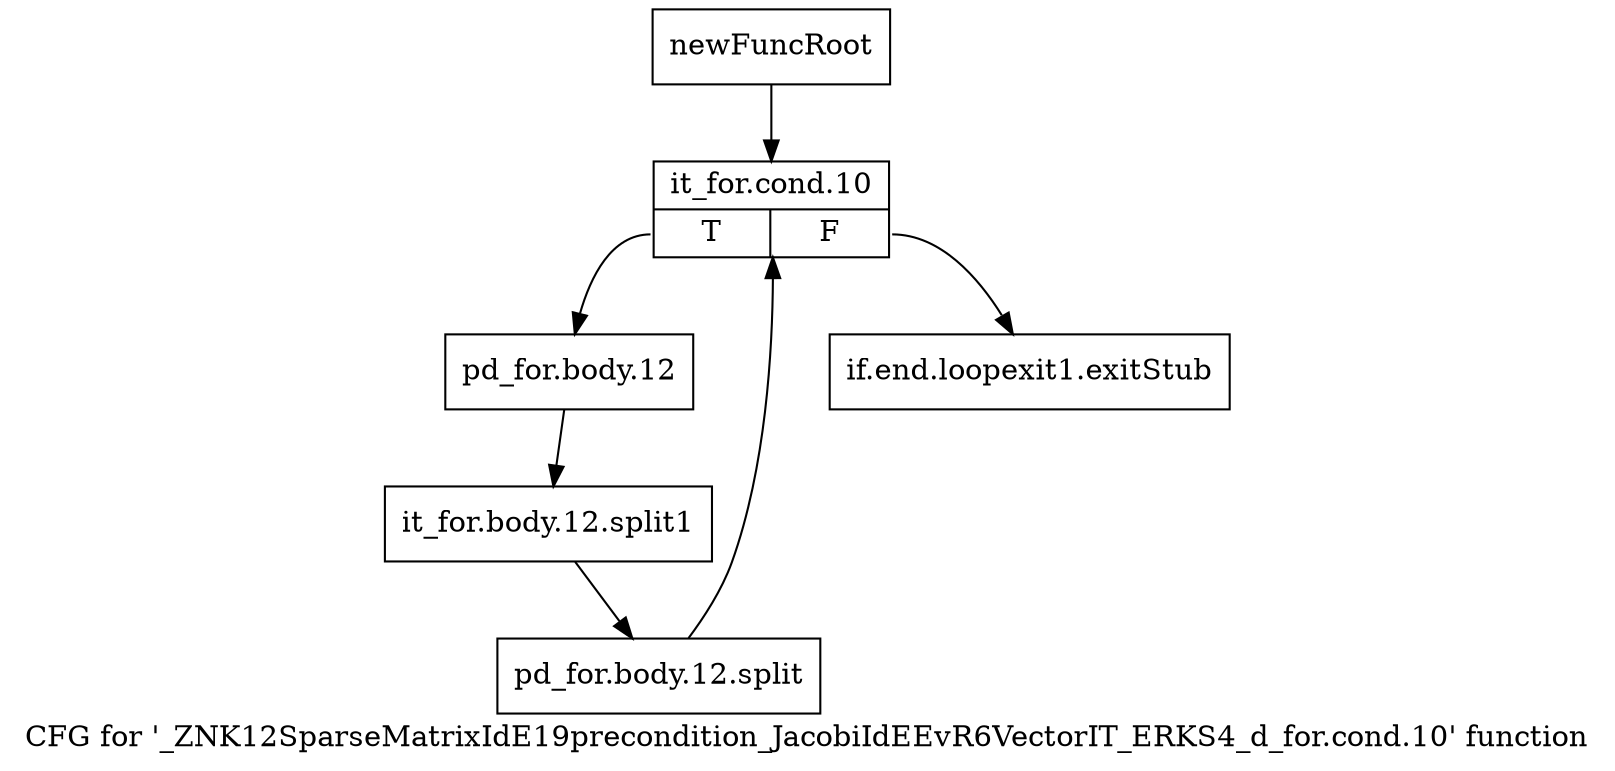 digraph "CFG for '_ZNK12SparseMatrixIdE19precondition_JacobiIdEEvR6VectorIT_ERKS4_d_for.cond.10' function" {
	label="CFG for '_ZNK12SparseMatrixIdE19precondition_JacobiIdEEvR6VectorIT_ERKS4_d_for.cond.10' function";

	Node0x96abb00 [shape=record,label="{newFuncRoot}"];
	Node0x96abb00 -> Node0x96abba0;
	Node0x96abb50 [shape=record,label="{if.end.loopexit1.exitStub}"];
	Node0x96abba0 [shape=record,label="{it_for.cond.10|{<s0>T|<s1>F}}"];
	Node0x96abba0:s0 -> Node0x96abbf0;
	Node0x96abba0:s1 -> Node0x96abb50;
	Node0x96abbf0 [shape=record,label="{pd_for.body.12}"];
	Node0x96abbf0 -> Node0xbaa94f0;
	Node0xbaa94f0 [shape=record,label="{it_for.body.12.split1}"];
	Node0xbaa94f0 -> Node0xba9a5a0;
	Node0xba9a5a0 [shape=record,label="{pd_for.body.12.split}"];
	Node0xba9a5a0 -> Node0x96abba0;
}
